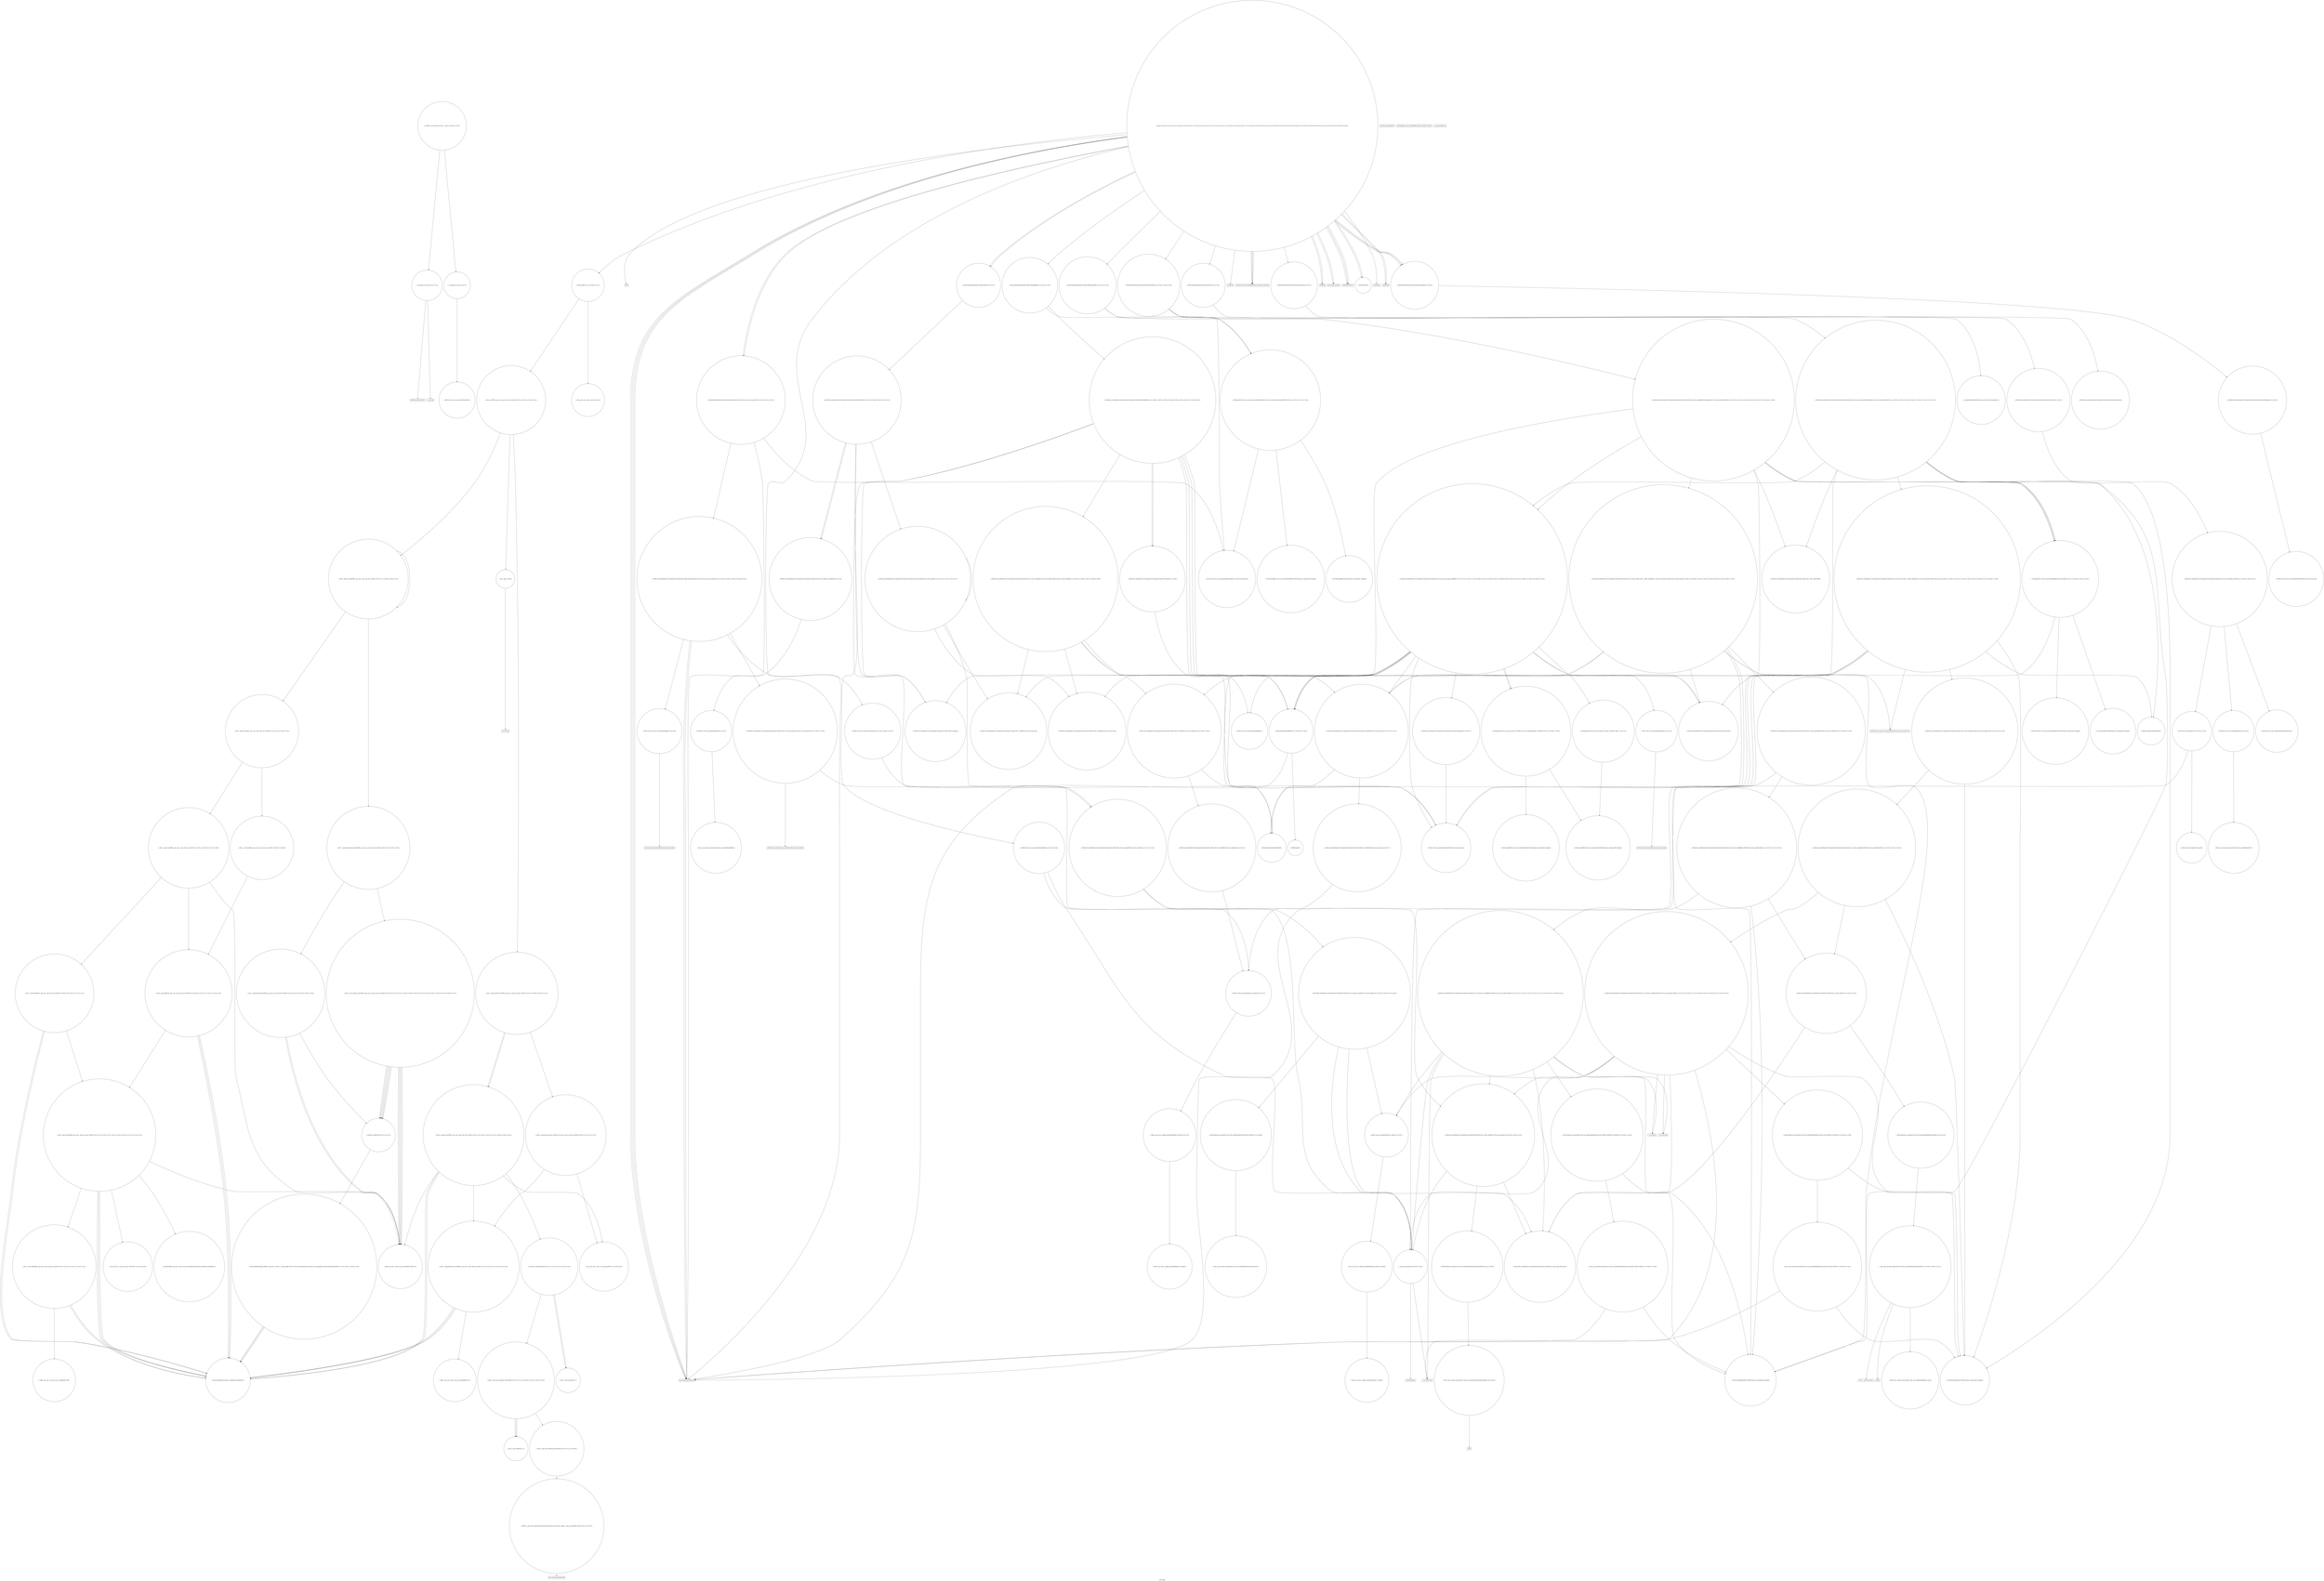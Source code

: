 digraph "Call Graph" {
	label="Call Graph";

	Node0x557c43507110 [shape=record,shape=circle,label="{__cxx_global_var_init|{<s0>1|<s1>2}}"];
	Node0x557c43507110:s0 -> Node0x557c43507190[color=black];
	Node0x557c43507110:s1 -> Node0x557c43874550[color=black];
	Node0x557c438780f0 [shape=record,shape=circle,label="{_ZSt12__niter_baseIPiET_S1_}"];
	Node0x557c43874750 [shape=record,shape=Mrecord,label="{scanf}"];
	Node0x557c43875c50 [shape=record,shape=circle,label="{_ZNSt8_Rb_treeI4NodeS0_St9_IdentityIS0_ESt4lessIS0_ESaIS0_EE24_M_get_insert_unique_posERKS0_|{<s0>177|<s1>178|<s2>179|<s3>180|<s4>181|<s5>182|<s6>183|<s7>184|<s8>185|<s9>186|<s10>187|<s11>188|<s12>189|<s13>190|<s14>191}}"];
	Node0x557c43875c50:s0 -> Node0x557c43875850[color=black];
	Node0x557c43875c50:s1 -> Node0x557c43875fd0[color=black];
	Node0x557c43875c50:s2 -> Node0x557c438760d0[color=black];
	Node0x557c43875c50:s3 -> Node0x557c43876050[color=black];
	Node0x557c43875c50:s4 -> Node0x557c438759d0[color=black];
	Node0x557c43875c50:s5 -> Node0x557c43875950[color=black];
	Node0x557c43875c50:s6 -> Node0x557c43875f50[color=black];
	Node0x557c43875c50:s7 -> Node0x557c438761d0[color=black];
	Node0x557c43875c50:s8 -> Node0x557c43876150[color=black];
	Node0x557c43875c50:s9 -> Node0x557c43876250[color=black];
	Node0x557c43875c50:s10 -> Node0x557c438762d0[color=black];
	Node0x557c43875c50:s11 -> Node0x557c43876350[color=black];
	Node0x557c43875c50:s12 -> Node0x557c43876050[color=black];
	Node0x557c43875c50:s13 -> Node0x557c43876250[color=black];
	Node0x557c43875c50:s14 -> Node0x557c438763d0[color=black];
	Node0x557c43874ad0 [shape=record,shape=circle,label="{_ZSt4sortIPiEvT_S1_|{<s0>40|<s1>41}}"];
	Node0x557c43874ad0:s0 -> Node0x557c438771f0[color=black];
	Node0x557c43874ad0:s1 -> Node0x557c43877170[color=black];
	Node0x557c43875fd0 [shape=record,shape=circle,label="{_ZNSt8_Rb_treeI4NodeS0_St9_IdentityIS0_ESt4lessIS0_ESaIS0_EE6_M_endEv}"];
	Node0x557c43874e50 [shape=record,shape=Mrecord,label="{llvm.memcpy.p0i8.p0i8.i64}"];
	Node0x557c43876350 [shape=record,shape=circle,label="{_ZNSt8_Rb_treeI4NodeS0_St9_IdentityIS0_ESt4lessIS0_ESaIS0_EE6_S_keyEPKSt18_Rb_tree_node_base|{<s0>211|<s1>212}}"];
	Node0x557c43876350:s0 -> Node0x557c438768d0[color=black];
	Node0x557c43876350:s1 -> Node0x557c438764d0[color=black];
	Node0x557c438751d0 [shape=record,shape=Mrecord,label="{_ZNSolsEx}"];
	Node0x557c438766d0 [shape=record,shape=circle,label="{_ZNK9__gnu_cxx16__aligned_membufI4NodeE7_M_addrEv}"];
	Node0x557c43875550 [shape=record,shape=circle,label="{_ZNSt15_Rb_tree_header8_M_resetEv}"];
	Node0x557c43876a50 [shape=record,shape=circle,label="{_ZNSt8_Rb_treeI4NodeS0_St9_IdentityIS0_ESt4lessIS0_ESaIS0_EE14_M_create_nodeIJS0_EEEPSt13_Rb_tree_nodeIS0_EDpOT_|{<s0>220|<s1>221|<s2>222}}"];
	Node0x557c43876a50:s0 -> Node0x557c43876ad0[color=black];
	Node0x557c43876a50:s1 -> Node0x557c43875e50[color=black];
	Node0x557c43876a50:s2 -> Node0x557c43876b50[color=black];
	Node0x557c438758d0 [shape=record,shape=circle,label="{_ZNSt8_Rb_treeI4NodeS0_St9_IdentityIS0_ESt4lessIS0_ESaIS0_EE13_Rb_tree_implIS4_Lb1EED2Ev|{<s0>76}}"];
	Node0x557c438758d0:s0 -> Node0x557c43877070[color=black];
	Node0x557c4387a610 [shape=record,shape=Mrecord,label="{_Znwm}"];
	Node0x557c43876c70 [shape=record,shape=circle,label="{_ZNSt8_Rb_treeI4NodeS0_St9_IdentityIS0_ESt4lessIS0_ESaIS0_EE21_M_get_Node_allocatorEv}"];
	Node0x557c4387a990 [shape=record,shape=circle,label="{_ZSt7forwardIRSt17_Rb_tree_iteratorI4NodeEEOT_RNSt16remove_referenceIS4_E4typeE}"];
	Node0x557c43876ff0 [shape=record,shape=Mrecord,label="{_ZdlPv}"];
	Node0x557c4387ad10 [shape=record,shape=circle,label="{_ZNSt23_Rb_tree_const_iteratorI4NodeEppEv|{<s0>248}}"];
	Node0x557c4387ad10:s0 -> Node0x557c4387ae90[color=black];
	Node0x557c43877370 [shape=record,shape=circle,label="{_ZSt22__final_insertion_sortIPiN9__gnu_cxx5__ops15_Iter_less_iterEEvT_S4_T0_|{<s0>99|<s1>100|<s2>101}}"];
	Node0x557c43877370:s0 -> Node0x557c43877cf0[color=black];
	Node0x557c43877370:s1 -> Node0x557c43877d70[color=black];
	Node0x557c43877370:s2 -> Node0x557c43877cf0[color=black];
	Node0x557c4387b090 [shape=record,shape=circle,label="{_ZSt7forwardIRK4NodeEOT_RNSt16remove_referenceIS3_E4typeE}"];
	Node0x557c438776f0 [shape=record,shape=circle,label="{_ZSt10__pop_heapIPiN9__gnu_cxx5__ops15_Iter_less_iterEEvT_S4_S4_RT0_|{<s0>113|<s1>114|<s2>115|<s3>116}}"];
	Node0x557c438776f0:s0 -> Node0x557c43877770[color=black];
	Node0x557c438776f0:s1 -> Node0x557c43877770[color=black];
	Node0x557c438776f0:s2 -> Node0x557c43877770[color=black];
	Node0x557c438776f0:s3 -> Node0x557c438777f0[color=black];
	Node0x557c4387b410 [shape=record,shape=circle,label="{_ZNSt8_Rb_treeI4NodeS0_St9_IdentityIS0_ESt4lessIS0_ESaIS0_EE14_M_lower_boundEPSt13_Rb_tree_nodeIS0_EPSt18_Rb_tree_node_baseRKS0_|{<s0>295|<s1>296|<s2>297|<s3>298|<s4>299}}"];
	Node0x557c4387b410:s0 -> Node0x557c438760d0[color=black];
	Node0x557c4387b410:s1 -> Node0x557c43876050[color=black];
	Node0x557c4387b410:s2 -> Node0x557c438759d0[color=black];
	Node0x557c4387b410:s3 -> Node0x557c43875950[color=black];
	Node0x557c4387b410:s4 -> Node0x557c43875f50[color=black];
	Node0x557c43877a70 [shape=record,shape=circle,label="{_ZSt22__move_median_to_firstIPiN9__gnu_cxx5__ops15_Iter_less_iterEEvT_S4_S4_S4_T0_|{<s0>127|<s1>128|<s2>129|<s3>130|<s4>131|<s5>132|<s6>133|<s7>134|<s8>135|<s9>136|<s10>137}}"];
	Node0x557c43877a70:s0 -> Node0x557c43877670[color=black];
	Node0x557c43877a70:s1 -> Node0x557c43877670[color=black];
	Node0x557c43877a70:s2 -> Node0x557c43877b70[color=black];
	Node0x557c43877a70:s3 -> Node0x557c43877670[color=black];
	Node0x557c43877a70:s4 -> Node0x557c43877b70[color=black];
	Node0x557c43877a70:s5 -> Node0x557c43877b70[color=black];
	Node0x557c43877a70:s6 -> Node0x557c43877670[color=black];
	Node0x557c43877a70:s7 -> Node0x557c43877b70[color=black];
	Node0x557c43877a70:s8 -> Node0x557c43877670[color=black];
	Node0x557c43877a70:s9 -> Node0x557c43877b70[color=black];
	Node0x557c43877a70:s10 -> Node0x557c43877b70[color=black];
	Node0x557c43877df0 [shape=record,shape=circle,label="{_ZSt13move_backwardIPiS0_ET0_T_S2_S1_|{<s0>153|<s1>154|<s2>155}}"];
	Node0x557c43877df0:s0 -> Node0x557c43877ff0[color=black];
	Node0x557c43877df0:s1 -> Node0x557c43877ff0[color=black];
	Node0x557c43877df0:s2 -> Node0x557c43877f70[color=black];
	Node0x557c43507190 [shape=record,shape=Mrecord,label="{_ZNSt8ios_base4InitC1Ev}"];
	Node0x557c43878170 [shape=record,shape=circle,label="{_ZNSt20__copy_move_backwardILb1ELb1ESt26random_access_iterator_tagE13__copy_move_bIiEEPT_PKS3_S6_S4_|{<s0>165}}"];
	Node0x557c43878170:s0 -> Node0x557c438781f0[color=black];
	Node0x557c438747d0 [shape=record,shape=Mrecord,label="{_ZStlsISt11char_traitsIcEERSt13basic_ostreamIcT_ES5_PKc}"];
	Node0x557c43875cd0 [shape=record,shape=circle,label="{_ZNKSt9_IdentityI4NodeEclERS0_}"];
	Node0x557c43874b50 [shape=record,shape=circle,label="{_ZNSt3setI4NodeSt4lessIS0_ESaIS0_EEC2Ev|{<s0>42}}"];
	Node0x557c43874b50:s0 -> Node0x557c43875250[color=black];
	Node0x557c43876050 [shape=record,shape=circle,label="{_ZNKSt4lessI4NodeEclERKS0_S3_|{<s0>203|<s1>204}}"];
	Node0x557c43876050:s0 -> Node0x557c43874e50[color=black];
	Node0x557c43876050:s1 -> Node0x557c43876450[color=black];
	Node0x557c43874ed0 [shape=record,shape=circle,label="{_ZNKSt3setI4NodeSt4lessIS0_ESaIS0_EE4sizeEv|{<s0>47}}"];
	Node0x557c43874ed0:s0 -> Node0x557c4387ac10[color=black];
	Node0x557c438763d0 [shape=record,shape=circle,label="{_ZNSt4pairIPSt18_Rb_tree_node_baseS1_EC2IRS1_Lb1EEEOT_RKS1_|{<s0>213}}"];
	Node0x557c438763d0:s0 -> Node0x557c438767d0[color=black];
	Node0x557c43875250 [shape=record,shape=circle,label="{_ZNSt8_Rb_treeI4NodeS0_St9_IdentityIS0_ESt4lessIS0_ESaIS0_EEC2Ev|{<s0>58}}"];
	Node0x557c43875250:s0 -> Node0x557c438752d0[color=black];
	Node0x557c43876750 [shape=record,shape=circle,label="{_ZSt7forwardIRPSt13_Rb_tree_nodeI4NodeEEOT_RNSt16remove_referenceIS5_E4typeE}"];
	Node0x557c438755d0 [shape=record,shape=circle,label="{__clang_call_terminate|{<s0>65|<s1>66}}"];
	Node0x557c438755d0:s0 -> Node0x557c43875650[color=black];
	Node0x557c438755d0:s1 -> Node0x557c438756d0[color=black];
	Node0x557c43876ad0 [shape=record,shape=circle,label="{_ZNSt8_Rb_treeI4NodeS0_St9_IdentityIS0_ESt4lessIS0_ESaIS0_EE11_M_get_nodeEv|{<s0>223|<s1>224}}"];
	Node0x557c43876ad0:s0 -> Node0x557c43876c70[color=black];
	Node0x557c43876ad0:s1 -> Node0x557c4387a410[color=black];
	Node0x557c43875950 [shape=record,shape=circle,label="{_ZNSt8_Rb_treeI4NodeS0_St9_IdentityIS0_ESt4lessIS0_ESaIS0_EE8_S_rightEPSt18_Rb_tree_node_base}"];
	Node0x557c4387a690 [shape=record,shape=circle,label="{_ZNSt16allocator_traitsISaISt13_Rb_tree_nodeI4NodeEEE9constructIS1_JS1_EEEvRS3_PT_DpOT0_|{<s0>238|<s1>239}}"];
	Node0x557c4387a690:s0 -> Node0x557c43875e50[color=black];
	Node0x557c4387a690:s1 -> Node0x557c4387a810[color=black];
	Node0x557c43876cf0 [shape=record,shape=circle,label="{_ZNSt13_Rb_tree_nodeI4NodeE9_M_valptrEv|{<s0>87}}"];
	Node0x557c43876cf0:s0 -> Node0x557c43876df0[color=black];
	Node0x557c4387aa10 [shape=record,shape=circle,label="{_ZNSt23_Rb_tree_const_iteratorI4NodeEC2ERKSt17_Rb_tree_iteratorIS0_E}"];
	Node0x557c43877070 [shape=record,shape=circle,label="{_ZNSaISt13_Rb_tree_nodeI4NodeEED2Ev|{<s0>91}}"];
	Node0x557c43877070:s0 -> Node0x557c438770f0[color=black];
	Node0x557c4387ad90 [shape=record,shape=circle,label="{_ZNSt8_Rb_treeI4NodeS0_St9_IdentityIS0_ESt4lessIS0_ESaIS0_EE12_M_erase_auxESt23_Rb_tree_const_iteratorIS0_E|{<s0>249|<s1>250}}"];
	Node0x557c4387ad90:s0 -> Node0x557c4387af10[color=black];
	Node0x557c4387ad90:s1 -> Node0x557c43875a50[color=black];
	Node0x557c438773f0 [shape=record,shape=circle,label="{_ZSt14__partial_sortIPiN9__gnu_cxx5__ops15_Iter_less_iterEEvT_S4_S4_T0_|{<s0>102|<s1>103}}"];
	Node0x557c438773f0:s0 -> Node0x557c438774f0[color=black];
	Node0x557c438773f0:s1 -> Node0x557c43877570[color=black];
	Node0x557c4387b110 [shape=record,shape=circle,label="{_ZNKSt8_Rb_treeI4NodeS0_St9_IdentityIS0_ESt4lessIS0_ESaIS0_EE11_Alloc_nodeclIRKS0_EEPSt13_Rb_tree_nodeIS0_EOT_|{<s0>268|<s1>269}}"];
	Node0x557c4387b110:s0 -> Node0x557c4387b090[color=black];
	Node0x557c4387b110:s1 -> Node0x557c4387b190[color=black];
	Node0x557c43877770 [shape=record,shape=circle,label="{_ZSt4moveIRiEONSt16remove_referenceIT_E4typeEOS2_}"];
	Node0x557c4387b490 [shape=record,shape=circle,label="{_ZNSt8_Rb_treeI4NodeS0_St9_IdentityIS0_ESt4lessIS0_ESaIS0_EE3endEv|{<s0>300}}"];
	Node0x557c4387b490:s0 -> Node0x557c43875f50[color=black];
	Node0x557c43877af0 [shape=record,shape=circle,label="{_ZSt21__unguarded_partitionIPiN9__gnu_cxx5__ops15_Iter_less_iterEET_S4_S4_S4_T0_|{<s0>138|<s1>139|<s2>140}}"];
	Node0x557c43877af0:s0 -> Node0x557c43877670[color=black];
	Node0x557c43877af0:s1 -> Node0x557c43877670[color=black];
	Node0x557c43877af0:s2 -> Node0x557c43877b70[color=black];
	Node0x557c43877e70 [shape=record,shape=circle,label="{_ZSt25__unguarded_linear_insertIPiN9__gnu_cxx5__ops14_Val_less_iterEEvT_T0_|{<s0>156|<s1>157|<s2>158|<s3>159}}"];
	Node0x557c43877e70:s0 -> Node0x557c43877770[color=black];
	Node0x557c43877e70:s1 -> Node0x557c43878270[color=black];
	Node0x557c43877e70:s2 -> Node0x557c43877770[color=black];
	Node0x557c43877e70:s3 -> Node0x557c43877770[color=black];
	Node0x557c438744d0 [shape=record,shape=Mrecord,label="{_ZNSt8ios_base4InitD1Ev}"];
	Node0x557c438781f0 [shape=record,shape=Mrecord,label="{llvm.memmove.p0i8.p0i8.i64}"];
	Node0x557c43874850 [shape=record,shape=Mrecord,label="{_ZNSolsEi}"];
	Node0x557c43875d50 [shape=record,shape=circle,label="{_ZNSt8_Rb_treeI4NodeS0_St9_IdentityIS0_ESt4lessIS0_ESaIS0_EE11_Alloc_nodeC2ERS6_}"];
	Node0x557c43874bd0 [shape=record,shape=Mrecord,label="{llvm.memset.p0i8.i64}"];
	Node0x557c438760d0 [shape=record,shape=circle,label="{_ZNSt8_Rb_treeI4NodeS0_St9_IdentityIS0_ESt4lessIS0_ESaIS0_EE6_S_keyEPKSt13_Rb_tree_nodeIS0_E|{<s0>205|<s1>206}}"];
	Node0x557c438760d0:s0 -> Node0x557c43876550[color=black];
	Node0x557c438760d0:s1 -> Node0x557c438764d0[color=black];
	Node0x557c43874f50 [shape=record,shape=circle,label="{_ZNKSt23_Rb_tree_const_iteratorI4NodeEdeEv|{<s0>48|<s1>49}}"];
	Node0x557c43874f50:s0 -> Node0x557c438765d0[color=black];
	Node0x557c43874f50:s1 -> Node0x557c438755d0[color=black];
	Node0x557c43876450 [shape=record,shape=circle,label="{_ZNK4NodeltES_}"];
	Node0x557c438752d0 [shape=record,shape=circle,label="{_ZNSt8_Rb_treeI4NodeS0_St9_IdentityIS0_ESt4lessIS0_ESaIS0_EE13_Rb_tree_implIS4_Lb1EEC2Ev|{<s0>59|<s1>60|<s2>61}}"];
	Node0x557c438752d0:s0 -> Node0x557c43875350[color=black];
	Node0x557c438752d0:s1 -> Node0x557c438753d0[color=black];
	Node0x557c438752d0:s2 -> Node0x557c43875450[color=black];
	Node0x557c438767d0 [shape=record,shape=circle,label="{_ZSt7forwardIRPSt18_Rb_tree_node_baseEOT_RNSt16remove_referenceIS3_E4typeE}"];
	Node0x557c43875650 [shape=record,shape=Mrecord,label="{__cxa_begin_catch}"];
	Node0x557c43876b50 [shape=record,shape=circle,label="{_ZNSt8_Rb_treeI4NodeS0_St9_IdentityIS0_ESt4lessIS0_ESaIS0_EE17_M_construct_nodeIJS0_EEEvPSt13_Rb_tree_nodeIS0_EDpOT_|{<s0>225|<s1>226|<s2>227|<s3>228|<s4>229|<s5>230|<s6>231|<s7>232|<s8>233}}"];
	Node0x557c43876b50:s0 -> Node0x557c43876c70[color=black];
	Node0x557c43876b50:s1 -> Node0x557c43876cf0[color=black];
	Node0x557c43876b50:s2 -> Node0x557c43875e50[color=black];
	Node0x557c43876b50:s3 -> Node0x557c4387a690[color=black];
	Node0x557c43876b50:s4 -> Node0x557c43875650[color=black];
	Node0x557c43876b50:s5 -> Node0x557c43875b50[color=black];
	Node0x557c43876b50:s6 -> Node0x557c4387a710[color=black];
	Node0x557c43876b50:s7 -> Node0x557c4387a790[color=black];
	Node0x557c43876b50:s8 -> Node0x557c438755d0[color=black];
	Node0x557c438759d0 [shape=record,shape=circle,label="{_ZNSt8_Rb_treeI4NodeS0_St9_IdentityIS0_ESt4lessIS0_ESaIS0_EE7_S_leftEPSt18_Rb_tree_node_base}"];
	Node0x557c4387a710 [shape=record,shape=Mrecord,label="{__cxa_rethrow}"];
	Node0x557c43876d70 [shape=record,shape=circle,label="{_ZN9__gnu_cxx13new_allocatorISt13_Rb_tree_nodeI4NodeEE7destroyIS2_EEvPT_}"];
	Node0x557c4387aa90 [shape=record,shape=circle,label="{_ZSt7forwardIRbEOT_RNSt16remove_referenceIS1_E4typeE}"];
	Node0x557c438770f0 [shape=record,shape=circle,label="{_ZN9__gnu_cxx13new_allocatorISt13_Rb_tree_nodeI4NodeEED2Ev}"];
	Node0x557c4387ae10 [shape=record,shape=circle,label="{_ZNKSt23_Rb_tree_const_iteratorI4NodeE13_M_const_castEv|{<s0>251}}"];
	Node0x557c4387ae10:s0 -> Node0x557c43875f50[color=black];
	Node0x557c43877470 [shape=record,shape=circle,label="{_ZSt27__unguarded_partition_pivotIPiN9__gnu_cxx5__ops15_Iter_less_iterEET_S4_S4_T0_|{<s0>104|<s1>105}}"];
	Node0x557c43877470:s0 -> Node0x557c43877a70[color=black];
	Node0x557c43877470:s1 -> Node0x557c43877af0[color=black];
	Node0x557c4387b190 [shape=record,shape=circle,label="{_ZNSt8_Rb_treeI4NodeS0_St9_IdentityIS0_ESt4lessIS0_ESaIS0_EE14_M_create_nodeIJRKS0_EEEPSt13_Rb_tree_nodeIS0_EDpOT_|{<s0>270|<s1>271|<s2>272}}"];
	Node0x557c4387b190:s0 -> Node0x557c43876ad0[color=black];
	Node0x557c4387b190:s1 -> Node0x557c4387b090[color=black];
	Node0x557c4387b190:s2 -> Node0x557c4387b210[color=black];
	Node0x557c438777f0 [shape=record,shape=circle,label="{_ZSt13__adjust_heapIPiliN9__gnu_cxx5__ops15_Iter_less_iterEEvT_T0_S5_T1_T2_|{<s0>117|<s1>118|<s2>119|<s3>120|<s4>121|<s5>122|<s6>123}}"];
	Node0x557c438777f0:s0 -> Node0x557c43877670[color=black];
	Node0x557c438777f0:s1 -> Node0x557c43877770[color=black];
	Node0x557c438777f0:s2 -> Node0x557c43877770[color=black];
	Node0x557c438777f0:s3 -> Node0x557c43877870[color=black];
	Node0x557c438777f0:s4 -> Node0x557c438778f0[color=black];
	Node0x557c438777f0:s5 -> Node0x557c43877770[color=black];
	Node0x557c438777f0:s6 -> Node0x557c43877970[color=black];
	Node0x557c4387b510 [shape=record,shape=circle,label="{_GLOBAL__sub_I_Khuc.Anh.Tuan_1_1.cpp|{<s0>301|<s1>302}}"];
	Node0x557c4387b510:s0 -> Node0x557c43507110[color=black];
	Node0x557c4387b510:s1 -> Node0x557c438745d0[color=black];
	Node0x557c43877b70 [shape=record,shape=circle,label="{_ZSt9iter_swapIPiS0_EvT_T0_|{<s0>141}}"];
	Node0x557c43877b70:s0 -> Node0x557c43877bf0[color=black];
	Node0x557c43877ef0 [shape=record,shape=circle,label="{_ZN9__gnu_cxx5__ops15__val_comp_iterENS0_15_Iter_less_iterE}"];
	Node0x557c43874550 [shape=record,shape=Mrecord,label="{__cxa_atexit}"];
	Node0x557c43878270 [shape=record,shape=circle,label="{_ZNK9__gnu_cxx5__ops14_Val_less_iterclIiPiEEbRT_T0_}"];
	Node0x557c438748d0 [shape=record,shape=Mrecord,label="{_ZNSolsEPFRSoS_E}"];
	Node0x557c43875dd0 [shape=record,shape=circle,label="{_ZNSt8_Rb_treeI4NodeS0_St9_IdentityIS0_ESt4lessIS0_ESaIS0_EE10_M_insert_IS0_NS6_11_Alloc_nodeEEESt17_Rb_tree_iteratorIS0_EPSt18_Rb_tree_node_baseSC_OT_RT0_|{<s0>192|<s1>193|<s2>194|<s3>195|<s4>196|<s5>197|<s6>198|<s7>199}}"];
	Node0x557c43875dd0:s0 -> Node0x557c43875fd0[color=black];
	Node0x557c43875dd0:s1 -> Node0x557c43875cd0[color=black];
	Node0x557c43875dd0:s2 -> Node0x557c43876350[color=black];
	Node0x557c43875dd0:s3 -> Node0x557c43876050[color=black];
	Node0x557c43875dd0:s4 -> Node0x557c43875e50[color=black];
	Node0x557c43875dd0:s5 -> Node0x557c43876950[color=black];
	Node0x557c43875dd0:s6 -> Node0x557c438769d0[color=black];
	Node0x557c43875dd0:s7 -> Node0x557c43875f50[color=black];
	Node0x557c43874c50 [shape=record,shape=circle,label="{_ZNSt3setI4NodeSt4lessIS0_ESaIS0_EE6insertEOS0_|{<s0>43|<s1>44|<s2>45}}"];
	Node0x557c43874c50:s0 -> Node0x557c43878370[color=black];
	Node0x557c43874c50:s1 -> Node0x557c438782f0[color=black];
	Node0x557c43874c50:s2 -> Node0x557c43875bd0[color=black];
	Node0x557c43876150 [shape=record,shape=circle,label="{_ZNKSt17_Rb_tree_iteratorI4NodeEeqERKS1_}"];
	Node0x557c43874fd0 [shape=record,shape=circle,label="{_ZNSt3setI4NodeSt4lessIS0_ESaIS0_EE5eraseB5cxx11ESt23_Rb_tree_const_iteratorIS0_E|{<s0>50|<s1>51|<s2>52}}"];
	Node0x557c43874fd0:s0 -> Node0x557c43874e50[color=black];
	Node0x557c43874fd0:s1 -> Node0x557c4387ac90[color=black];
	Node0x557c43874fd0:s2 -> Node0x557c4387aa10[color=black];
	Node0x557c438764d0 [shape=record,shape=circle,label="{_ZNKSt9_IdentityI4NodeEclERKS0_}"];
	Node0x557c43875350 [shape=record,shape=circle,label="{_ZNSaISt13_Rb_tree_nodeI4NodeEEC2Ev|{<s0>62}}"];
	Node0x557c43875350:s0 -> Node0x557c438754d0[color=black];
	Node0x557c43876850 [shape=record,shape=Mrecord,label="{_ZSt18_Rb_tree_decrementPSt18_Rb_tree_node_base}"];
	Node0x557c438756d0 [shape=record,shape=Mrecord,label="{_ZSt9terminatev}"];
	Node0x557c4387a410 [shape=record,shape=circle,label="{_ZNSt16allocator_traitsISaISt13_Rb_tree_nodeI4NodeEEE8allocateERS3_m|{<s0>234}}"];
	Node0x557c4387a410:s0 -> Node0x557c4387a490[color=black];
	Node0x557c43875a50 [shape=record,shape=circle,label="{_ZNSt8_Rb_treeI4NodeS0_St9_IdentityIS0_ESt4lessIS0_ESaIS0_EE12_M_drop_nodeEPSt13_Rb_tree_nodeIS0_E|{<s0>77|<s1>78}}"];
	Node0x557c43875a50:s0 -> Node0x557c43875ad0[color=black];
	Node0x557c43875a50:s1 -> Node0x557c43875b50[color=black];
	Node0x557c4387a790 [shape=record,shape=Mrecord,label="{__cxa_end_catch}"];
	Node0x557c43876df0 [shape=record,shape=circle,label="{_ZN9__gnu_cxx16__aligned_membufI4NodeE6_M_ptrEv|{<s0>88}}"];
	Node0x557c43876df0:s0 -> Node0x557c43876e70[color=black];
	Node0x557c4387ab10 [shape=record,shape=circle,label="{_ZNKSt8_Rb_treeI4NodeS0_St9_IdentityIS0_ESt4lessIS0_ESaIS0_EE5beginEv|{<s0>242}}"];
	Node0x557c4387ab10:s0 -> Node0x557c4387ab90[color=black];
	Node0x557c43877170 [shape=record,shape=circle,label="{_ZSt6__sortIPiN9__gnu_cxx5__ops15_Iter_less_iterEEvT_S4_T0_|{<s0>92|<s1>93|<s2>94}}"];
	Node0x557c43877170:s0 -> Node0x557c438772f0[color=black];
	Node0x557c43877170:s1 -> Node0x557c43877270[color=black];
	Node0x557c43877170:s2 -> Node0x557c43877370[color=black];
	Node0x557c4387ae90 [shape=record,shape=Mrecord,label="{_ZSt18_Rb_tree_incrementPKSt18_Rb_tree_node_base}"];
	Node0x557c438774f0 [shape=record,shape=circle,label="{_ZSt13__heap_selectIPiN9__gnu_cxx5__ops15_Iter_less_iterEEvT_S4_S4_T0_|{<s0>106|<s1>107|<s2>108}}"];
	Node0x557c438774f0:s0 -> Node0x557c438775f0[color=black];
	Node0x557c438774f0:s1 -> Node0x557c43877670[color=black];
	Node0x557c438774f0:s2 -> Node0x557c438776f0[color=black];
	Node0x557c4387b210 [shape=record,shape=circle,label="{_ZNSt8_Rb_treeI4NodeS0_St9_IdentityIS0_ESt4lessIS0_ESaIS0_EE17_M_construct_nodeIJRKS0_EEEvPSt13_Rb_tree_nodeIS0_EDpOT_|{<s0>273|<s1>274|<s2>275|<s3>276|<s4>277|<s5>278|<s6>279|<s7>280|<s8>281}}"];
	Node0x557c4387b210:s0 -> Node0x557c43876c70[color=black];
	Node0x557c4387b210:s1 -> Node0x557c43876cf0[color=black];
	Node0x557c4387b210:s2 -> Node0x557c4387b090[color=black];
	Node0x557c4387b210:s3 -> Node0x557c4387b290[color=black];
	Node0x557c4387b210:s4 -> Node0x557c43875650[color=black];
	Node0x557c4387b210:s5 -> Node0x557c43875b50[color=black];
	Node0x557c4387b210:s6 -> Node0x557c4387a710[color=black];
	Node0x557c4387b210:s7 -> Node0x557c4387a790[color=black];
	Node0x557c4387b210:s8 -> Node0x557c438755d0[color=black];
	Node0x557c43877870 [shape=record,shape=circle,label="{_ZSt4moveIRN9__gnu_cxx5__ops15_Iter_less_iterEEONSt16remove_referenceIT_E4typeEOS5_}"];
	Node0x557c43877bf0 [shape=record,shape=circle,label="{_ZSt4swapIiENSt9enable_ifIXsr6__and_ISt6__not_ISt15__is_tuple_likeIT_EESt21is_move_constructibleIS3_ESt18is_move_assignableIS3_EEE5valueEvE4typeERS3_SC_|{<s0>142|<s1>143|<s2>144}}"];
	Node0x557c43877bf0:s0 -> Node0x557c43877770[color=black];
	Node0x557c43877bf0:s1 -> Node0x557c43877770[color=black];
	Node0x557c43877bf0:s2 -> Node0x557c43877770[color=black];
	Node0x557c43877f70 [shape=record,shape=circle,label="{_ZSt23__copy_move_backward_a2ILb1EPiS0_ET1_T0_S2_S1_|{<s0>160|<s1>161|<s2>162|<s3>163}}"];
	Node0x557c43877f70:s0 -> Node0x557c438780f0[color=black];
	Node0x557c43877f70:s1 -> Node0x557c438780f0[color=black];
	Node0x557c43877f70:s2 -> Node0x557c438780f0[color=black];
	Node0x557c43877f70:s3 -> Node0x557c43878070[color=black];
	Node0x557c438745d0 [shape=record,shape=circle,label="{__cxx_global_var_init.1|{<s0>3}}"];
	Node0x557c438745d0:s0 -> Node0x557c43874650[color=black];
	Node0x557c438782f0 [shape=record,shape=circle,label="{_ZNSt8_Rb_treeI4NodeS0_St9_IdentityIS0_ESt4lessIS0_ESaIS0_EE16_M_insert_uniqueIS0_EESt4pairISt17_Rb_tree_iteratorIS0_EbEOT_|{<s0>166|<s1>167|<s2>168|<s3>169|<s4>170|<s5>171|<s6>172|<s7>173}}"];
	Node0x557c438782f0:s0 -> Node0x557c43875cd0[color=black];
	Node0x557c438782f0:s1 -> Node0x557c43875c50[color=black];
	Node0x557c438782f0:s2 -> Node0x557c43875d50[color=black];
	Node0x557c438782f0:s3 -> Node0x557c43875e50[color=black];
	Node0x557c438782f0:s4 -> Node0x557c43875dd0[color=black];
	Node0x557c438782f0:s5 -> Node0x557c43875ed0[color=black];
	Node0x557c438782f0:s6 -> Node0x557c43875f50[color=black];
	Node0x557c438782f0:s7 -> Node0x557c43875ed0[color=black];
	Node0x557c43874950 [shape=record,shape=Mrecord,label="{_ZSt4endlIcSt11char_traitsIcEERSt13basic_ostreamIT_T0_ES6_}"];
	Node0x557c43875e50 [shape=record,shape=circle,label="{_ZSt7forwardI4NodeEOT_RNSt16remove_referenceIS1_E4typeE}"];
	Node0x557c43874cd0 [shape=record,shape=circle,label="{_ZN4NodeC2Exxi}"];
	Node0x557c438761d0 [shape=record,shape=circle,label="{_ZNSt8_Rb_treeI4NodeS0_St9_IdentityIS0_ESt4lessIS0_ESaIS0_EE5beginEv|{<s0>207}}"];
	Node0x557c438761d0:s0 -> Node0x557c43875f50[color=black];
	Node0x557c43875050 [shape=record,shape=circle,label="{_ZNSt3setI4NodeSt4lessIS0_ESaIS0_EE6insertERKS0_|{<s0>53|<s1>54}}"];
	Node0x557c43875050:s0 -> Node0x557c4387af90[color=black];
	Node0x557c43875050:s1 -> Node0x557c43875bd0[color=black];
	Node0x557c43876550 [shape=record,shape=circle,label="{_ZNSt8_Rb_treeI4NodeS0_St9_IdentityIS0_ESt4lessIS0_ESaIS0_EE8_S_valueEPKSt13_Rb_tree_nodeIS0_E|{<s0>214}}"];
	Node0x557c43876550:s0 -> Node0x557c438765d0[color=black];
	Node0x557c438753d0 [shape=record,shape=circle,label="{_ZNSt20_Rb_tree_key_compareISt4lessI4NodeEEC2Ev}"];
	Node0x557c438768d0 [shape=record,shape=circle,label="{_ZNSt8_Rb_treeI4NodeS0_St9_IdentityIS0_ESt4lessIS0_ESaIS0_EE8_S_valueEPKSt18_Rb_tree_node_base|{<s0>217}}"];
	Node0x557c438768d0:s0 -> Node0x557c438765d0[color=black];
	Node0x557c43875750 [shape=record,shape=circle,label="{_ZNSt8_Rb_treeI4NodeS0_St9_IdentityIS0_ESt4lessIS0_ESaIS0_EED2Ev|{<s0>67|<s1>68|<s2>69|<s3>70|<s4>71}}"];
	Node0x557c43875750:s0 -> Node0x557c43875850[color=black];
	Node0x557c43875750:s1 -> Node0x557c438757d0[color=black];
	Node0x557c43875750:s2 -> Node0x557c438758d0[color=black];
	Node0x557c43875750:s3 -> Node0x557c438758d0[color=black];
	Node0x557c43875750:s4 -> Node0x557c438755d0[color=black];
	Node0x557c4387a490 [shape=record,shape=circle,label="{_ZN9__gnu_cxx13new_allocatorISt13_Rb_tree_nodeI4NodeEE8allocateEmPKv|{<s0>235|<s1>236|<s2>237}}"];
	Node0x557c4387a490:s0 -> Node0x557c4387a510[color=black];
	Node0x557c4387a490:s1 -> Node0x557c4387a590[color=black];
	Node0x557c4387a490:s2 -> Node0x557c4387a610[color=black];
	Node0x557c43875ad0 [shape=record,shape=circle,label="{_ZNSt8_Rb_treeI4NodeS0_St9_IdentityIS0_ESt4lessIS0_ESaIS0_EE15_M_destroy_nodeEPSt13_Rb_tree_nodeIS0_E|{<s0>79|<s1>80|<s2>81|<s3>82}}"];
	Node0x557c43875ad0:s0 -> Node0x557c43876c70[color=black];
	Node0x557c43875ad0:s1 -> Node0x557c43876cf0[color=black];
	Node0x557c43875ad0:s2 -> Node0x557c43876bf0[color=black];
	Node0x557c43875ad0:s3 -> Node0x557c438755d0[color=black];
	Node0x557c4387a810 [shape=record,shape=circle,label="{_ZN9__gnu_cxx13new_allocatorISt13_Rb_tree_nodeI4NodeEE9constructIS2_JS2_EEEvPT_DpOT0_|{<s0>240|<s1>241}}"];
	Node0x557c4387a810:s0 -> Node0x557c43875e50[color=black];
	Node0x557c4387a810:s1 -> Node0x557c43874e50[color=black];
	Node0x557c43876e70 [shape=record,shape=circle,label="{_ZN9__gnu_cxx16__aligned_membufI4NodeE7_M_addrEv}"];
	Node0x557c4387ab90 [shape=record,shape=circle,label="{_ZNSt23_Rb_tree_const_iteratorI4NodeEC2EPKSt18_Rb_tree_node_base}"];
	Node0x557c438771f0 [shape=record,shape=circle,label="{_ZN9__gnu_cxx5__ops16__iter_less_iterEv}"];
	Node0x557c4387af10 [shape=record,shape=Mrecord,label="{_ZSt28_Rb_tree_rebalance_for_erasePSt18_Rb_tree_node_baseRS_}"];
	Node0x557c43877570 [shape=record,shape=circle,label="{_ZSt11__sort_heapIPiN9__gnu_cxx5__ops15_Iter_less_iterEEvT_S4_RT0_|{<s0>109}}"];
	Node0x557c43877570:s0 -> Node0x557c438776f0[color=black];
	Node0x557c4387b290 [shape=record,shape=circle,label="{_ZNSt16allocator_traitsISaISt13_Rb_tree_nodeI4NodeEEE9constructIS1_JRKS1_EEEvRS3_PT_DpOT0_|{<s0>282|<s1>283}}"];
	Node0x557c4387b290:s0 -> Node0x557c4387b090[color=black];
	Node0x557c4387b290:s1 -> Node0x557c4387b310[color=black];
	Node0x557c438778f0 [shape=record,shape=circle,label="{_ZN9__gnu_cxx5__ops14_Iter_less_valC2ENS0_15_Iter_less_iterE}"];
	Node0x557c43877c70 [shape=record,shape=Mrecord,label="{llvm.ctlz.i64}"];
	Node0x557c43877ff0 [shape=record,shape=circle,label="{_ZSt12__miter_baseIPiET_S1_}"];
	Node0x557c43874650 [shape=record,shape=circle,label="{_ZNSt23_Rb_tree_const_iteratorI4NodeEC2Ev}"];
	Node0x557c43878370 [shape=record,shape=circle,label="{_ZSt4moveIR4NodeEONSt16remove_referenceIT_E4typeEOS3_}"];
	Node0x557c438749d0 [shape=record,shape=Mrecord,label="{_ZNSirsERx}"];
	Node0x557c43875ed0 [shape=record,shape=circle,label="{_ZNSt4pairISt17_Rb_tree_iteratorI4NodeEbEC2IS2_bLb1EEEOT_OT0_|{<s0>200|<s1>201|<s2>202}}"];
	Node0x557c43875ed0:s0 -> Node0x557c4387a890[color=black];
	Node0x557c43875ed0:s1 -> Node0x557c43874e50[color=black];
	Node0x557c43875ed0:s2 -> Node0x557c4387a910[color=black];
	Node0x557c43874d50 [shape=record,shape=Mrecord,label="{__gxx_personality_v0}"];
	Node0x557c43876250 [shape=record,shape=circle,label="{_ZNSt4pairIPSt18_Rb_tree_node_baseS1_EC2IRPSt13_Rb_tree_nodeI4NodeERS1_Lb1EEEOT_OT0_|{<s0>208|<s1>209}}"];
	Node0x557c43876250:s0 -> Node0x557c43876750[color=black];
	Node0x557c43876250:s1 -> Node0x557c438767d0[color=black];
	Node0x557c438750d0 [shape=record,shape=circle,label="{_ZNSt3setI4NodeSt4lessIS0_ESaIS0_EE4findERKS0_|{<s0>55|<s1>56}}"];
	Node0x557c438750d0:s0 -> Node0x557c4387b390[color=black];
	Node0x557c438750d0:s1 -> Node0x557c4387aa10[color=black];
	Node0x557c438765d0 [shape=record,shape=circle,label="{_ZNKSt13_Rb_tree_nodeI4NodeE9_M_valptrEv|{<s0>215}}"];
	Node0x557c438765d0:s0 -> Node0x557c43876650[color=black];
	Node0x557c43875450 [shape=record,shape=circle,label="{_ZNSt15_Rb_tree_headerC2Ev|{<s0>63|<s1>64}}"];
	Node0x557c43875450:s0 -> Node0x557c43875550[color=black];
	Node0x557c43875450:s1 -> Node0x557c438755d0[color=black];
	Node0x557c43876950 [shape=record,shape=circle,label="{_ZNKSt8_Rb_treeI4NodeS0_St9_IdentityIS0_ESt4lessIS0_ESaIS0_EE11_Alloc_nodeclIS0_EEPSt13_Rb_tree_nodeIS0_EOT_|{<s0>218|<s1>219}}"];
	Node0x557c43876950:s0 -> Node0x557c43875e50[color=black];
	Node0x557c43876950:s1 -> Node0x557c43876a50[color=black];
	Node0x557c438757d0 [shape=record,shape=circle,label="{_ZNSt8_Rb_treeI4NodeS0_St9_IdentityIS0_ESt4lessIS0_ESaIS0_EE8_M_eraseEPSt13_Rb_tree_nodeIS0_E|{<s0>72|<s1>73|<s2>74|<s3>75}}"];
	Node0x557c438757d0:s0 -> Node0x557c43875950[color=black];
	Node0x557c438757d0:s1 -> Node0x557c438757d0[color=black];
	Node0x557c438757d0:s2 -> Node0x557c438759d0[color=black];
	Node0x557c438757d0:s3 -> Node0x557c43875a50[color=black];
	Node0x557c4387a510 [shape=record,shape=circle,label="{_ZNK9__gnu_cxx13new_allocatorISt13_Rb_tree_nodeI4NodeEE8max_sizeEv}"];
	Node0x557c43875b50 [shape=record,shape=circle,label="{_ZNSt8_Rb_treeI4NodeS0_St9_IdentityIS0_ESt4lessIS0_ESaIS0_EE11_M_put_nodeEPSt13_Rb_tree_nodeIS0_E|{<s0>83|<s1>84|<s2>85}}"];
	Node0x557c43875b50:s0 -> Node0x557c43876c70[color=black];
	Node0x557c43875b50:s1 -> Node0x557c43876ef0[color=black];
	Node0x557c43875b50:s2 -> Node0x557c438755d0[color=black];
	Node0x557c4387a890 [shape=record,shape=circle,label="{_ZSt7forwardISt17_Rb_tree_iteratorI4NodeEEOT_RNSt16remove_referenceIS3_E4typeE}"];
	Node0x557c43876ef0 [shape=record,shape=circle,label="{_ZNSt16allocator_traitsISaISt13_Rb_tree_nodeI4NodeEEE10deallocateERS3_PS2_m|{<s0>89}}"];
	Node0x557c43876ef0:s0 -> Node0x557c43876f70[color=black];
	Node0x557c4387ac10 [shape=record,shape=circle,label="{_ZNKSt8_Rb_treeI4NodeS0_St9_IdentityIS0_ESt4lessIS0_ESaIS0_EE4sizeEv}"];
	Node0x557c43877270 [shape=record,shape=circle,label="{_ZSt16__introsort_loopIPilN9__gnu_cxx5__ops15_Iter_less_iterEEvT_S4_T0_T1_|{<s0>95|<s1>96|<s2>97}}"];
	Node0x557c43877270:s0 -> Node0x557c438773f0[color=black];
	Node0x557c43877270:s1 -> Node0x557c43877470[color=black];
	Node0x557c43877270:s2 -> Node0x557c43877270[color=black];
	Node0x557c4387af90 [shape=record,shape=circle,label="{_ZNSt8_Rb_treeI4NodeS0_St9_IdentityIS0_ESt4lessIS0_ESaIS0_EE16_M_insert_uniqueIRKS0_EESt4pairISt17_Rb_tree_iteratorIS0_EbEOT_|{<s0>252|<s1>253|<s2>254|<s3>255|<s4>256|<s5>257|<s6>258|<s7>259}}"];
	Node0x557c4387af90:s0 -> Node0x557c438764d0[color=black];
	Node0x557c4387af90:s1 -> Node0x557c43875c50[color=black];
	Node0x557c4387af90:s2 -> Node0x557c43875d50[color=black];
	Node0x557c4387af90:s3 -> Node0x557c4387b090[color=black];
	Node0x557c4387af90:s4 -> Node0x557c4387b010[color=black];
	Node0x557c4387af90:s5 -> Node0x557c43875ed0[color=black];
	Node0x557c4387af90:s6 -> Node0x557c43875f50[color=black];
	Node0x557c4387af90:s7 -> Node0x557c43875ed0[color=black];
	Node0x557c438775f0 [shape=record,shape=circle,label="{_ZSt11__make_heapIPiN9__gnu_cxx5__ops15_Iter_less_iterEEvT_S4_RT0_|{<s0>110|<s1>111|<s2>112}}"];
	Node0x557c438775f0:s0 -> Node0x557c43877770[color=black];
	Node0x557c438775f0:s1 -> Node0x557c43877770[color=black];
	Node0x557c438775f0:s2 -> Node0x557c438777f0[color=black];
	Node0x557c4387b310 [shape=record,shape=circle,label="{_ZN9__gnu_cxx13new_allocatorISt13_Rb_tree_nodeI4NodeEE9constructIS2_JRKS2_EEEvPT_DpOT0_|{<s0>284|<s1>285}}"];
	Node0x557c4387b310:s0 -> Node0x557c4387b090[color=black];
	Node0x557c4387b310:s1 -> Node0x557c43874e50[color=black];
	Node0x557c43877970 [shape=record,shape=circle,label="{_ZSt11__push_heapIPiliN9__gnu_cxx5__ops14_Iter_less_valEEvT_T0_S5_T1_RT2_|{<s0>124|<s1>125|<s2>126}}"];
	Node0x557c43877970:s0 -> Node0x557c438779f0[color=black];
	Node0x557c43877970:s1 -> Node0x557c43877770[color=black];
	Node0x557c43877970:s2 -> Node0x557c43877770[color=black];
	Node0x557c43877cf0 [shape=record,shape=circle,label="{_ZSt16__insertion_sortIPiN9__gnu_cxx5__ops15_Iter_less_iterEEvT_S4_T0_|{<s0>145|<s1>146|<s2>147|<s3>148|<s4>149|<s5>150}}"];
	Node0x557c43877cf0:s0 -> Node0x557c43877670[color=black];
	Node0x557c43877cf0:s1 -> Node0x557c43877770[color=black];
	Node0x557c43877cf0:s2 -> Node0x557c43877df0[color=black];
	Node0x557c43877cf0:s3 -> Node0x557c43877770[color=black];
	Node0x557c43877cf0:s4 -> Node0x557c43877ef0[color=black];
	Node0x557c43877cf0:s5 -> Node0x557c43877e70[color=black];
	Node0x557c43878070 [shape=record,shape=circle,label="{_ZSt22__copy_move_backward_aILb1EPiS0_ET1_T0_S2_S1_|{<s0>164}}"];
	Node0x557c43878070:s0 -> Node0x557c43878170[color=black];
	Node0x557c438746d0 [shape=record,shape=circle,label="{main|{<s0>4|<s1>5|<s2>6|<s3>7|<s4>8|<s5>9|<s6>10|<s7>11|<s8>12|<s9>13|<s10>14|<s11>15|<s12>16|<s13>17|<s14>18|<s15>19|<s16>20|<s17>21|<s18>22|<s19>23|<s20>24|<s21>25|<s22>26|<s23>27|<s24>28|<s25>29|<s26>30|<s27>31|<s28>32|<s29>33|<s30>34|<s31>35|<s32>36|<s33>37|<s34>38|<s35>39}}"];
	Node0x557c438746d0:s0 -> Node0x557c43874750[color=black];
	Node0x557c438746d0:s1 -> Node0x557c438747d0[color=black];
	Node0x557c438746d0:s2 -> Node0x557c43874850[color=black];
	Node0x557c438746d0:s3 -> Node0x557c438748d0[color=black];
	Node0x557c438746d0:s4 -> Node0x557c438749d0[color=black];
	Node0x557c438746d0:s5 -> Node0x557c43874a50[color=black];
	Node0x557c438746d0:s6 -> Node0x557c43874a50[color=black];
	Node0x557c438746d0:s7 -> Node0x557c43874ad0[color=black];
	Node0x557c438746d0:s8 -> Node0x557c43874b50[color=black];
	Node0x557c438746d0:s9 -> Node0x557c43874bd0[color=black];
	Node0x557c438746d0:s10 -> Node0x557c43874cd0[color=black];
	Node0x557c438746d0:s11 -> Node0x557c43874c50[color=black];
	Node0x557c438746d0:s12 -> Node0x557c43874dd0[color=black];
	Node0x557c438746d0:s13 -> Node0x557c43874e50[color=black];
	Node0x557c438746d0:s14 -> Node0x557c43874bd0[color=black];
	Node0x557c438746d0:s15 -> Node0x557c43874ed0[color=black];
	Node0x557c438746d0:s16 -> Node0x557c43874dd0[color=black];
	Node0x557c438746d0:s17 -> Node0x557c43874f50[color=black];
	Node0x557c438746d0:s18 -> Node0x557c43874e50[color=black];
	Node0x557c438746d0:s19 -> Node0x557c43874dd0[color=black];
	Node0x557c438746d0:s20 -> Node0x557c43874fd0[color=black];
	Node0x557c438746d0:s21 -> Node0x557c43874cd0[color=black];
	Node0x557c438746d0:s22 -> Node0x557c43874e50[color=black];
	Node0x557c438746d0:s23 -> Node0x557c43874fd0[color=black];
	Node0x557c438746d0:s24 -> Node0x557c43875150[color=black];
	Node0x557c438746d0:s25 -> Node0x557c43875050[color=black];
	Node0x557c438746d0:s26 -> Node0x557c438750d0[color=black];
	Node0x557c438746d0:s27 -> Node0x557c43874e50[color=black];
	Node0x557c438746d0:s28 -> Node0x557c43875150[color=black];
	Node0x557c438746d0:s29 -> Node0x557c438747d0[color=black];
	Node0x557c438746d0:s30 -> Node0x557c43874850[color=black];
	Node0x557c438746d0:s31 -> Node0x557c438747d0[color=black];
	Node0x557c438746d0:s32 -> Node0x557c438747d0[color=black];
	Node0x557c438746d0:s33 -> Node0x557c438748d0[color=black];
	Node0x557c438746d0:s34 -> Node0x557c438751d0[color=black];
	Node0x557c438746d0:s35 -> Node0x557c438748d0[color=black];
	Node0x557c43875bd0 [shape=record,shape=circle,label="{_ZNSt4pairISt23_Rb_tree_const_iteratorI4NodeEbEC2IRSt17_Rb_tree_iteratorIS1_ERbLb1EEEOT_OT0_|{<s0>174|<s1>175|<s2>176}}"];
	Node0x557c43875bd0:s0 -> Node0x557c4387a990[color=black];
	Node0x557c43875bd0:s1 -> Node0x557c4387aa10[color=black];
	Node0x557c43875bd0:s2 -> Node0x557c4387aa90[color=black];
	Node0x557c43874a50 [shape=record,shape=Mrecord,label="{_ZNSirsERi}"];
	Node0x557c43875f50 [shape=record,shape=circle,label="{_ZNSt17_Rb_tree_iteratorI4NodeEC2EPSt18_Rb_tree_node_base}"];
	Node0x557c43874dd0 [shape=record,shape=circle,label="{_ZNKSt3setI4NodeSt4lessIS0_ESaIS0_EE5beginEv|{<s0>46}}"];
	Node0x557c43874dd0:s0 -> Node0x557c4387ab10[color=black];
	Node0x557c438762d0 [shape=record,shape=circle,label="{_ZNSt17_Rb_tree_iteratorI4NodeEmmEv|{<s0>210}}"];
	Node0x557c438762d0:s0 -> Node0x557c43876850[color=black];
	Node0x557c43875150 [shape=record,shape=circle,label="{_ZNSt3setI4NodeSt4lessIS0_ESaIS0_EED2Ev|{<s0>57}}"];
	Node0x557c43875150:s0 -> Node0x557c43875750[color=black];
	Node0x557c43876650 [shape=record,shape=circle,label="{_ZNK9__gnu_cxx16__aligned_membufI4NodeE6_M_ptrEv|{<s0>216}}"];
	Node0x557c43876650:s0 -> Node0x557c438766d0[color=black];
	Node0x557c438754d0 [shape=record,shape=circle,label="{_ZN9__gnu_cxx13new_allocatorISt13_Rb_tree_nodeI4NodeEEC2Ev}"];
	Node0x557c438769d0 [shape=record,shape=Mrecord,label="{_ZSt29_Rb_tree_insert_and_rebalancebPSt18_Rb_tree_node_baseS0_RS_}"];
	Node0x557c43875850 [shape=record,shape=circle,label="{_ZNSt8_Rb_treeI4NodeS0_St9_IdentityIS0_ESt4lessIS0_ESaIS0_EE8_M_beginEv}"];
	Node0x557c4387a590 [shape=record,shape=Mrecord,label="{_ZSt17__throw_bad_allocv}"];
	Node0x557c43876bf0 [shape=record,shape=circle,label="{_ZNSt16allocator_traitsISaISt13_Rb_tree_nodeI4NodeEEE7destroyIS1_EEvRS3_PT_|{<s0>86}}"];
	Node0x557c43876bf0:s0 -> Node0x557c43876d70[color=black];
	Node0x557c4387a910 [shape=record,shape=circle,label="{_ZSt7forwardIbEOT_RNSt16remove_referenceIS0_E4typeE}"];
	Node0x557c43876f70 [shape=record,shape=circle,label="{_ZN9__gnu_cxx13new_allocatorISt13_Rb_tree_nodeI4NodeEE10deallocateEPS3_m|{<s0>90}}"];
	Node0x557c43876f70:s0 -> Node0x557c43876ff0[color=black];
	Node0x557c4387ac90 [shape=record,shape=circle,label="{_ZNSt8_Rb_treeI4NodeS0_St9_IdentityIS0_ESt4lessIS0_ESaIS0_EE5eraseB5cxx11ESt23_Rb_tree_const_iteratorIS0_E|{<s0>243|<s1>244|<s2>245|<s3>246|<s4>247}}"];
	Node0x557c4387ac90:s0 -> Node0x557c43874e50[color=black];
	Node0x557c4387ac90:s1 -> Node0x557c4387ad10[color=black];
	Node0x557c4387ac90:s2 -> Node0x557c43874e50[color=black];
	Node0x557c4387ac90:s3 -> Node0x557c4387ad90[color=black];
	Node0x557c4387ac90:s4 -> Node0x557c4387ae10[color=black];
	Node0x557c438772f0 [shape=record,shape=circle,label="{_ZSt4__lgl|{<s0>98}}"];
	Node0x557c438772f0:s0 -> Node0x557c43877c70[color=black];
	Node0x557c4387b010 [shape=record,shape=circle,label="{_ZNSt8_Rb_treeI4NodeS0_St9_IdentityIS0_ESt4lessIS0_ESaIS0_EE10_M_insert_IRKS0_NS6_11_Alloc_nodeEEESt17_Rb_tree_iteratorIS0_EPSt18_Rb_tree_node_baseSE_OT_RT0_|{<s0>260|<s1>261|<s2>262|<s3>263|<s4>264|<s5>265|<s6>266|<s7>267}}"];
	Node0x557c4387b010:s0 -> Node0x557c43875fd0[color=black];
	Node0x557c4387b010:s1 -> Node0x557c438764d0[color=black];
	Node0x557c4387b010:s2 -> Node0x557c43876350[color=black];
	Node0x557c4387b010:s3 -> Node0x557c43876050[color=black];
	Node0x557c4387b010:s4 -> Node0x557c4387b090[color=black];
	Node0x557c4387b010:s5 -> Node0x557c4387b110[color=black];
	Node0x557c4387b010:s6 -> Node0x557c438769d0[color=black];
	Node0x557c4387b010:s7 -> Node0x557c43875f50[color=black];
	Node0x557c43877670 [shape=record,shape=circle,label="{_ZNK9__gnu_cxx5__ops15_Iter_less_iterclIPiS3_EEbT_T0_}"];
	Node0x557c4387b390 [shape=record,shape=circle,label="{_ZNSt8_Rb_treeI4NodeS0_St9_IdentityIS0_ESt4lessIS0_ESaIS0_EE4findERKS0_|{<s0>286|<s1>287|<s2>288|<s3>289|<s4>290|<s5>291|<s6>292|<s7>293|<s8>294}}"];
	Node0x557c4387b390:s0 -> Node0x557c43875850[color=black];
	Node0x557c4387b390:s1 -> Node0x557c43875fd0[color=black];
	Node0x557c4387b390:s2 -> Node0x557c4387b410[color=black];
	Node0x557c4387b390:s3 -> Node0x557c4387b490[color=black];
	Node0x557c4387b390:s4 -> Node0x557c43876150[color=black];
	Node0x557c4387b390:s5 -> Node0x557c43876350[color=black];
	Node0x557c4387b390:s6 -> Node0x557c43876050[color=black];
	Node0x557c4387b390:s7 -> Node0x557c4387b490[color=black];
	Node0x557c4387b390:s8 -> Node0x557c43874e50[color=black];
	Node0x557c438779f0 [shape=record,shape=circle,label="{_ZNK9__gnu_cxx5__ops14_Iter_less_valclIPiiEEbT_RT0_}"];
	Node0x557c43877d70 [shape=record,shape=circle,label="{_ZSt26__unguarded_insertion_sortIPiN9__gnu_cxx5__ops15_Iter_less_iterEEvT_S4_T0_|{<s0>151|<s1>152}}"];
	Node0x557c43877d70:s0 -> Node0x557c43877ef0[color=black];
	Node0x557c43877d70:s1 -> Node0x557c43877e70[color=black];
}
